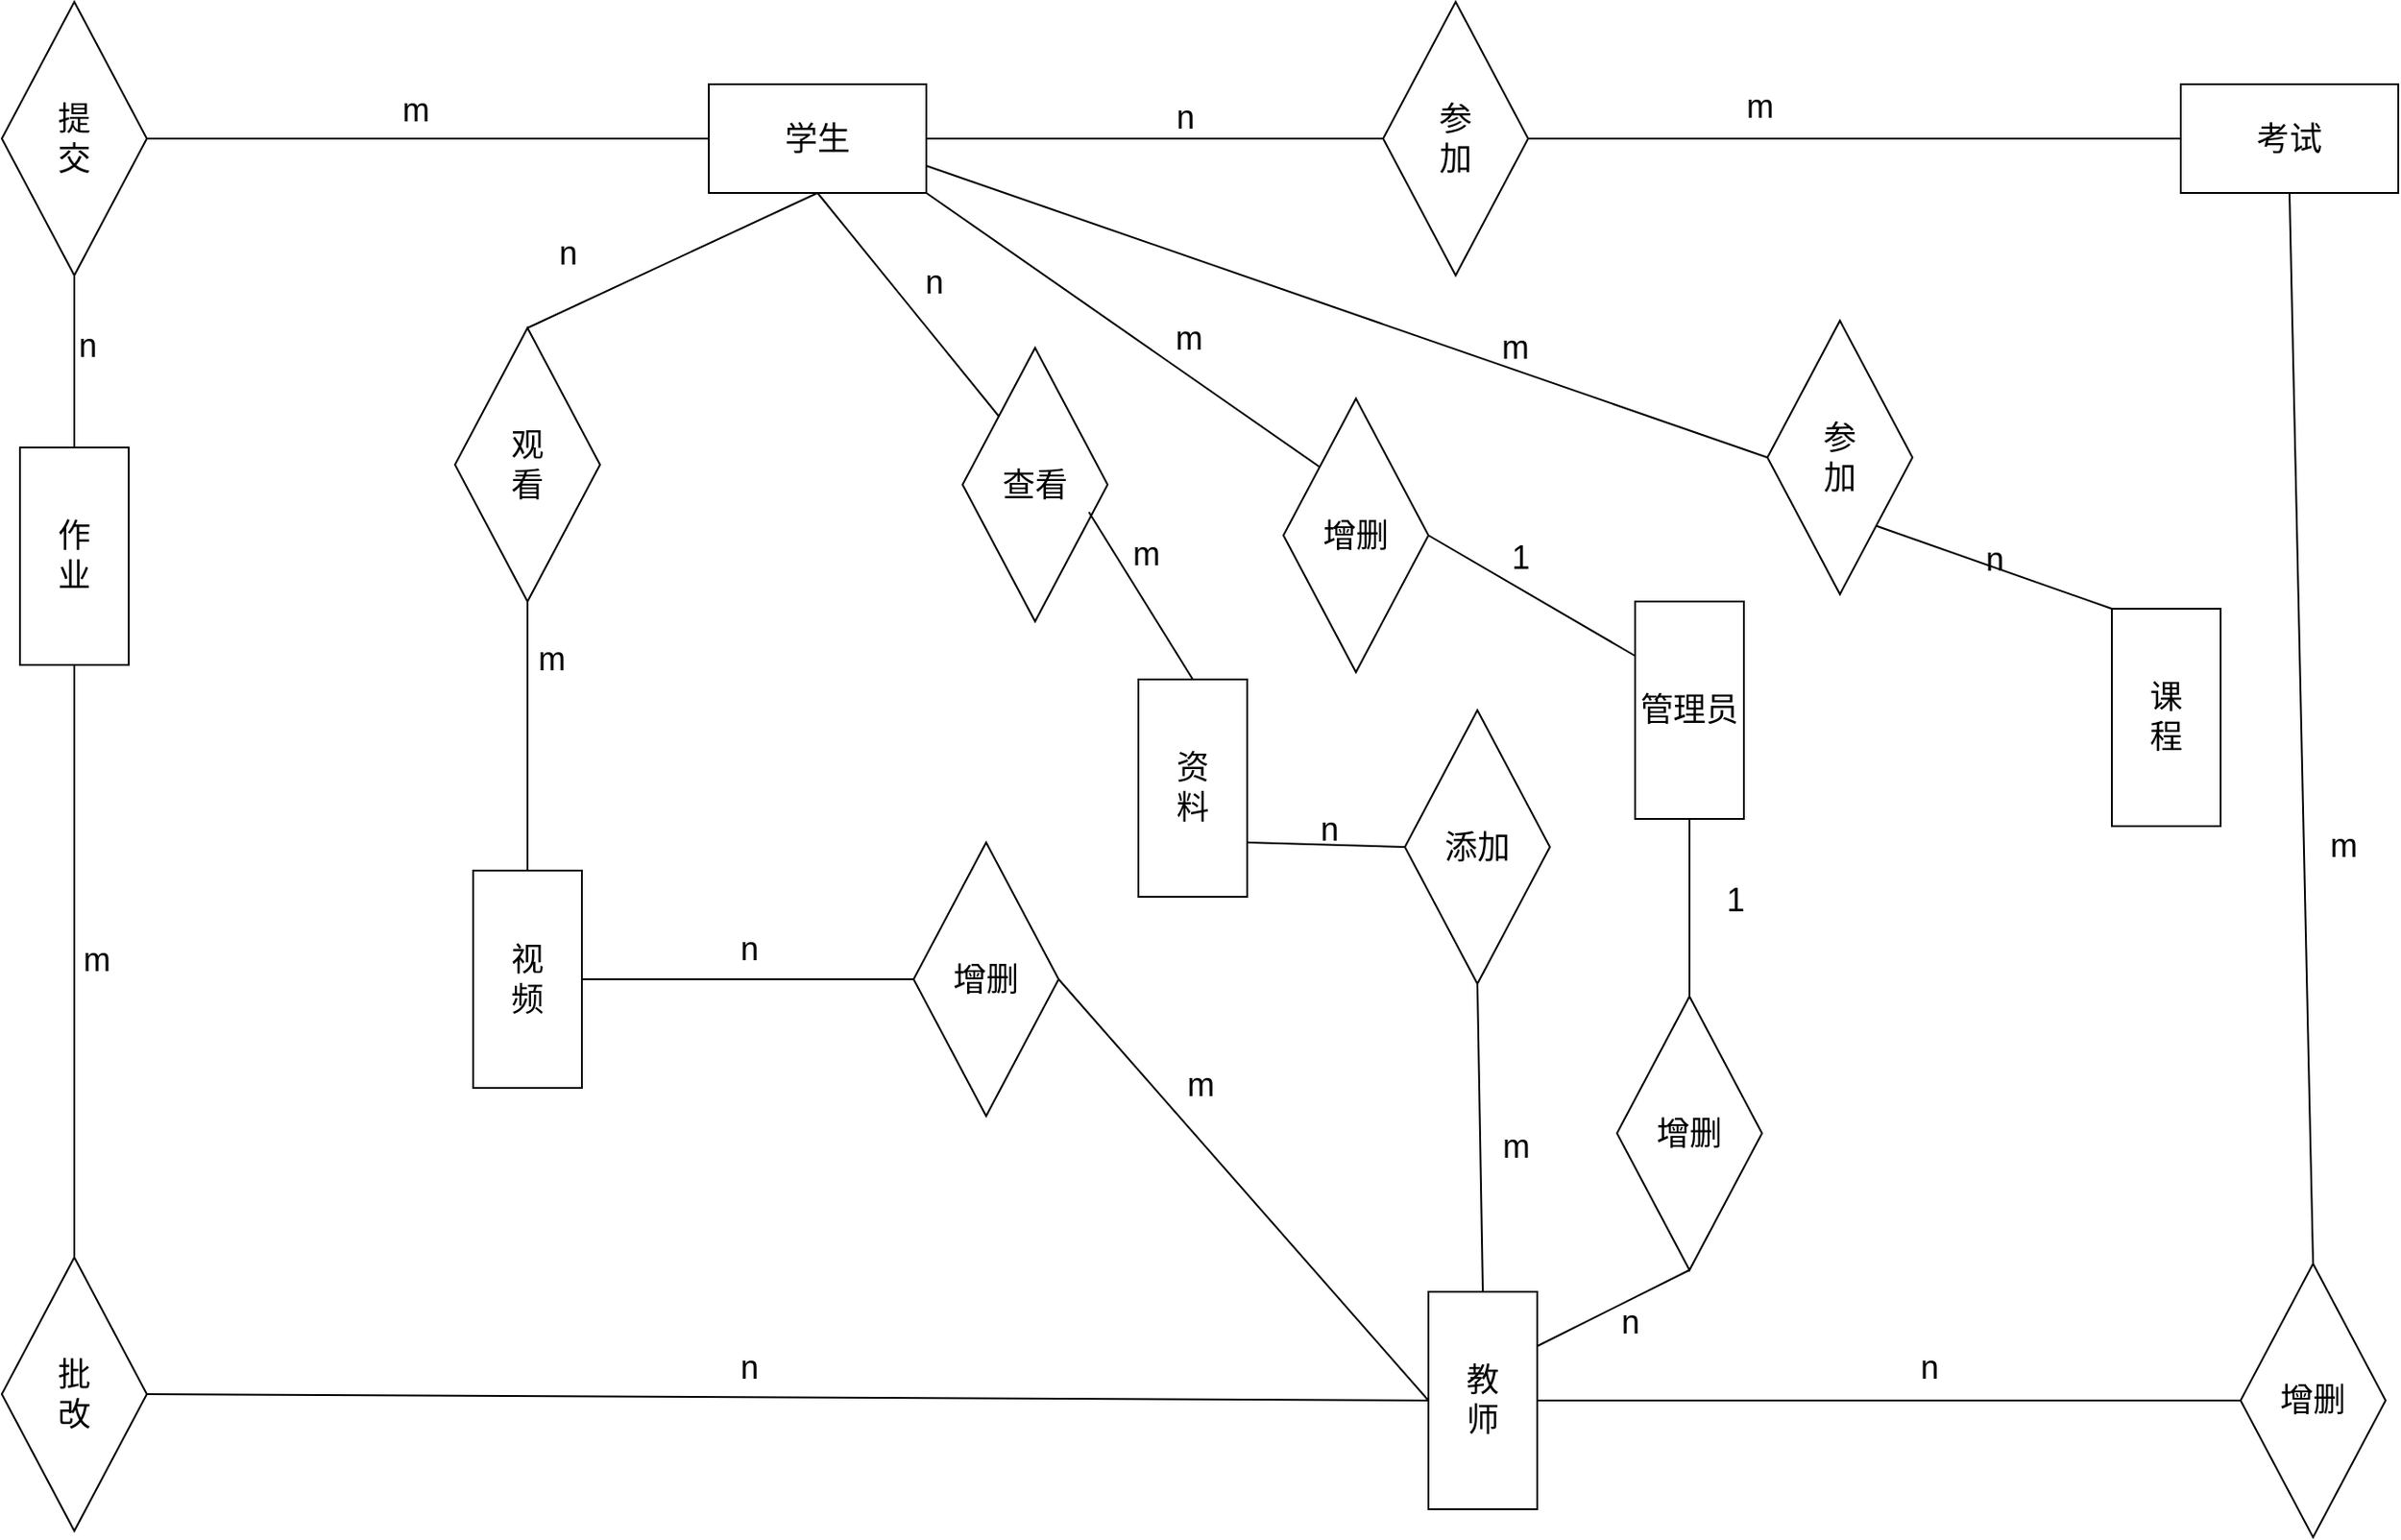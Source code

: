 <mxfile version="21.7.4" type="github">
  <diagram name="第 1 页" id="fztT0TS0Hl8Yx6Aiy8Um">
    <mxGraphModel dx="1467" dy="753" grid="0" gridSize="10" guides="1" tooltips="1" connect="1" arrows="1" fold="1" page="0" pageScale="1" pageWidth="827" pageHeight="1169" math="0" shadow="0">
      <root>
        <mxCell id="0" />
        <mxCell id="1" parent="0" />
        <mxCell id="9f5K68HsveSYitVbKRxB-1" value="&lt;font style=&quot;font-size: 18px;&quot;&gt;作&lt;br&gt;业&lt;/font&gt;" style="rounded=0;whiteSpace=wrap;html=1;direction=south;" parent="1" vertex="1">
          <mxGeometry x="130" y="579" width="60" height="120" as="geometry" />
        </mxCell>
        <mxCell id="9f5K68HsveSYitVbKRxB-2" value="&lt;font style=&quot;font-size: 18px;&quot;&gt;提&lt;br&gt;交&lt;/font&gt;" style="rhombus;whiteSpace=wrap;html=1;" parent="1" vertex="1">
          <mxGeometry x="120" y="333" width="80" height="151" as="geometry" />
        </mxCell>
        <mxCell id="9f5K68HsveSYitVbKRxB-3" value="&lt;span style=&quot;font-size: 18px;&quot;&gt;批&lt;br&gt;改&lt;/span&gt;" style="rhombus;whiteSpace=wrap;html=1;" parent="1" vertex="1">
          <mxGeometry x="120" y="1026" width="80" height="151" as="geometry" />
        </mxCell>
        <mxCell id="9f5K68HsveSYitVbKRxB-4" value="" style="endArrow=none;html=1;rounded=0;entryX=0.5;entryY=1;entryDx=0;entryDy=0;exitX=0;exitY=0.5;exitDx=0;exitDy=0;" parent="1" source="9f5K68HsveSYitVbKRxB-1" target="9f5K68HsveSYitVbKRxB-2" edge="1">
          <mxGeometry width="50" height="50" relative="1" as="geometry">
            <mxPoint x="437" y="645" as="sourcePoint" />
            <mxPoint x="487" y="595" as="targetPoint" />
          </mxGeometry>
        </mxCell>
        <mxCell id="q-tWd1kV-UsqvNjvDz3S-1" value="n" style="edgeLabel;html=1;align=center;verticalAlign=middle;resizable=0;points=[];fontSize=18;" vertex="1" connectable="0" parent="9f5K68HsveSYitVbKRxB-4">
          <mxGeometry x="0.157" y="-2" relative="1" as="geometry">
            <mxPoint x="5" y="-1" as="offset" />
          </mxGeometry>
        </mxCell>
        <mxCell id="9f5K68HsveSYitVbKRxB-5" value="" style="endArrow=none;html=1;rounded=0;exitX=0.5;exitY=0;exitDx=0;exitDy=0;entryX=1;entryY=0.5;entryDx=0;entryDy=0;" parent="1" source="9f5K68HsveSYitVbKRxB-3" target="9f5K68HsveSYitVbKRxB-1" edge="1">
          <mxGeometry width="50" height="50" relative="1" as="geometry">
            <mxPoint x="437" y="645" as="sourcePoint" />
            <mxPoint x="487" y="595" as="targetPoint" />
          </mxGeometry>
        </mxCell>
        <mxCell id="q-tWd1kV-UsqvNjvDz3S-3" value="&lt;font style=&quot;font-size: 18px;&quot;&gt;m&lt;/font&gt;" style="text;html=1;align=center;verticalAlign=middle;resizable=0;points=[];autosize=1;strokeColor=none;fillColor=none;" vertex="1" parent="1">
          <mxGeometry x="155" y="845" width="33" height="34" as="geometry" />
        </mxCell>
        <mxCell id="q-tWd1kV-UsqvNjvDz3S-4" value="&lt;font style=&quot;font-size: 18px;&quot;&gt;学生&lt;/font&gt;" style="rounded=0;whiteSpace=wrap;html=1;" vertex="1" parent="1">
          <mxGeometry x="510" y="378.5" width="120" height="60" as="geometry" />
        </mxCell>
        <mxCell id="q-tWd1kV-UsqvNjvDz3S-5" value="" style="endArrow=none;html=1;rounded=0;entryX=0;entryY=0.5;entryDx=0;entryDy=0;exitX=1;exitY=0.5;exitDx=0;exitDy=0;" edge="1" parent="1" source="9f5K68HsveSYitVbKRxB-2" target="q-tWd1kV-UsqvNjvDz3S-4">
          <mxGeometry width="50" height="50" relative="1" as="geometry">
            <mxPoint x="405" y="538" as="sourcePoint" />
            <mxPoint x="455" y="488" as="targetPoint" />
          </mxGeometry>
        </mxCell>
        <mxCell id="q-tWd1kV-UsqvNjvDz3S-6" value="&lt;font style=&quot;font-size: 18px;&quot;&gt;m&lt;/font&gt;" style="text;html=1;align=center;verticalAlign=middle;resizable=0;points=[];autosize=1;strokeColor=none;fillColor=none;" vertex="1" parent="1">
          <mxGeometry x="331" y="376" width="33" height="34" as="geometry" />
        </mxCell>
        <mxCell id="q-tWd1kV-UsqvNjvDz3S-7" value="&lt;span style=&quot;&quot;&gt;&lt;font style=&quot;font-size: 18px;&quot;&gt;考试&lt;/font&gt;&lt;/span&gt;" style="rounded=0;whiteSpace=wrap;html=1;" vertex="1" parent="1">
          <mxGeometry x="1322" y="378.5" width="120" height="60" as="geometry" />
        </mxCell>
        <mxCell id="q-tWd1kV-UsqvNjvDz3S-8" value="&lt;span style=&quot;color: rgba(0, 0, 0, 0); font-family: monospace; font-size: 0px; font-style: normal; font-variant-ligatures: normal; font-variant-caps: normal; font-weight: 400; letter-spacing: normal; orphans: 2; text-align: start; text-indent: 0px; text-transform: none; widows: 2; word-spacing: 0px; -webkit-text-stroke-width: 0px; background-color: rgb(255, 255, 255); text-decoration-thickness: initial; text-decoration-style: initial; text-decoration-color: initial; float: none; display: inline !important;&quot;&gt;%3CmxGraphModel%3E%3Croot%3E%3CmxCell%20id%3D%220%22%2F%3E%3CmxCell%20id%3D%221%22%20parent%3D%220%22%2F%3E%3CmxCell%20id%3D%222%22%20value%3D%22%26lt%3Bfont%20style%3D%26quot%3Bfont-size%3Bfont-size%2018 A%3px%26B%3quot%26B%3gt%6B%E8%90F%26%3lt%26Bbr%3gt%4B%E4%BA%A26%3lt%2B%26Ffont%3gt%22B%20%3style%22D%3rhombus%3BwhiteSpace%3Dwrap%3Bhtml%1D3%22B%20%3vertex%221D%22%20%3parent%221D%22%3%3E%20CmxGeometry%3x%22120D%22%20%3y%22333D%22%20%3width%2280D%22%20%3height%22151D%22%20%3as%22D%22geometry%2%3F%3E%2C%3FmxCell%3E%2C%3Froot%3E&lt;/span&gt;" style="text;whiteSpace=wrap;html=1;" vertex="1" parent="1">
          <mxGeometry x="818" y="382" width="28" height="36" as="geometry" />
        </mxCell>
        <mxCell id="q-tWd1kV-UsqvNjvDz3S-9" value="&lt;span style=&quot;font-size: 18px;&quot;&gt;参&lt;br&gt;加&lt;/span&gt;" style="rhombus;whiteSpace=wrap;html=1;" vertex="1" parent="1">
          <mxGeometry x="882" y="333" width="80" height="151" as="geometry" />
        </mxCell>
        <mxCell id="q-tWd1kV-UsqvNjvDz3S-10" value="" style="endArrow=none;html=1;rounded=0;entryX=0;entryY=0.5;entryDx=0;entryDy=0;exitX=1;exitY=0.5;exitDx=0;exitDy=0;" edge="1" parent="1" source="q-tWd1kV-UsqvNjvDz3S-4" target="q-tWd1kV-UsqvNjvDz3S-9">
          <mxGeometry width="50" height="50" relative="1" as="geometry">
            <mxPoint x="760" y="619" as="sourcePoint" />
            <mxPoint x="810" y="569" as="targetPoint" />
          </mxGeometry>
        </mxCell>
        <mxCell id="q-tWd1kV-UsqvNjvDz3S-11" value="" style="endArrow=none;html=1;rounded=0;entryX=0;entryY=0.5;entryDx=0;entryDy=0;exitX=1;exitY=0.5;exitDx=0;exitDy=0;" edge="1" parent="1" source="q-tWd1kV-UsqvNjvDz3S-9" target="q-tWd1kV-UsqvNjvDz3S-7">
          <mxGeometry width="50" height="50" relative="1" as="geometry">
            <mxPoint x="760" y="619" as="sourcePoint" />
            <mxPoint x="810" y="569" as="targetPoint" />
          </mxGeometry>
        </mxCell>
        <mxCell id="q-tWd1kV-UsqvNjvDz3S-12" value="&lt;font style=&quot;font-size: 18px;&quot;&gt;n&lt;/font&gt;" style="text;html=1;strokeColor=none;fillColor=none;align=center;verticalAlign=middle;whiteSpace=wrap;rounded=0;" vertex="1" parent="1">
          <mxGeometry x="743" y="382" width="60" height="30" as="geometry" />
        </mxCell>
        <mxCell id="q-tWd1kV-UsqvNjvDz3S-13" value="&lt;font style=&quot;font-size: 18px;&quot;&gt;m&lt;/font&gt;" style="text;html=1;strokeColor=none;fillColor=none;align=center;verticalAlign=middle;whiteSpace=wrap;rounded=0;" vertex="1" parent="1">
          <mxGeometry x="1060" y="376" width="60" height="30" as="geometry" />
        </mxCell>
        <mxCell id="q-tWd1kV-UsqvNjvDz3S-14" value="&lt;span style=&quot;font-size: 18px;&quot;&gt;视&lt;br&gt;频&lt;/span&gt;" style="rounded=0;whiteSpace=wrap;html=1;direction=south;" vertex="1" parent="1">
          <mxGeometry x="380" y="812.5" width="60" height="120" as="geometry" />
        </mxCell>
        <mxCell id="q-tWd1kV-UsqvNjvDz3S-16" value="&lt;span style=&quot;color: rgba(0, 0, 0, 0); font-family: monospace; font-size: 0px; font-style: normal; font-variant-ligatures: normal; font-variant-caps: normal; font-weight: 400; letter-spacing: normal; orphans: 2; text-align: start; text-indent: 0px; text-transform: none; widows: 2; word-spacing: 0px; -webkit-text-stroke-width: 0px; background-color: rgb(255, 255, 255); text-decoration-thickness: initial; text-decoration-style: initial; text-decoration-color: initial; float: none; display: inline !important;&quot;&gt;%3CmxGraphModel%3E%3Croot%3E%3CmxCell%20id%3D%220%22%2F%3E%3CmxCell%20id%3D%221%22%20parent%3D%220%22%2F%3E%3CmxCell%20id%3D%222%22%20value%3D%22%26lt%3Bfont%20style%3D%26quot%3Bfont-size%3Bfont-size%2018 A%3px%26B%3quot%26B%3gt%6B%E8%90F%26%3lt%26Bbr%3gt%4B%E4%BA%A26%3lt%2B%26Ffont%3gt%22B%20%3style%22D%3rhombus%3BwhiteSpace%3Dwrap%3Bhtml%1D3%22B%20%3vertex%221D%22%20%3parent%221D%22%3%3E%20CmxGeometry%3x%22120D%22%20%3y%22333D%22%20%3width%2280D%22%20%3height%22151D%22%20%3as%22D%22geometry%2%3F%3E%2C%3FmxCell%3E%2C%3Froot%3E&lt;/span&gt;" style="text;whiteSpace=wrap;html=1;" vertex="1" parent="1">
          <mxGeometry x="458" y="562" width="28" height="36" as="geometry" />
        </mxCell>
        <mxCell id="q-tWd1kV-UsqvNjvDz3S-17" value="&lt;span style=&quot;color: rgba(0, 0, 0, 0); font-family: monospace; font-size: 0px; font-style: normal; font-variant-ligatures: normal; font-variant-caps: normal; font-weight: 400; letter-spacing: normal; orphans: 2; text-align: start; text-indent: 0px; text-transform: none; widows: 2; word-spacing: 0px; -webkit-text-stroke-width: 0px; background-color: rgb(255, 255, 255); text-decoration-thickness: initial; text-decoration-style: initial; text-decoration-color: initial; float: none; display: inline !important;&quot;&gt;%3CmxGraphModel%3E%3Croot%3E%3CmxCell%20id%3D%220%22%2F%3E%3CmxCell%20id%3D%221%22%20parent%3D%220%22%2F%3E%3CmxCell%20id%3D%222%22%20value%3D%22%26lt%3Bfont%20style%3D%26quot%3Bfont-size%3Bfont-size%2018 A%3px%26B%3quot%26B%3gt%6B%E8%90F%26%3lt%26Bbr%3gt%4B%E4%BA%A26%3lt%2B%26Ffont%3gt%22B%20%3style%22D%3rhombus%3BwhiteSpace%3Dwrap%3Bhtml%1D3%22B%20%3vertex%221D%22%20%3parent%221D%22%3%3E%20CmxGeometry%3x%22120D%22%20%3y%22333D%22%20%3width%2280D%22%20%3height%22151D%22%20%3as%22D%22geometry%2%3F%3E%2C%3FmxCell%3E%2C%3Froot%3E&lt;/span&gt;" style="text;whiteSpace=wrap;html=1;" vertex="1" parent="1">
          <mxGeometry x="376.333" y="469" width="28" height="36" as="geometry" />
        </mxCell>
        <mxCell id="q-tWd1kV-UsqvNjvDz3S-18" value="&lt;span style=&quot;color: rgba(0, 0, 0, 0); font-family: monospace; font-size: 0px; font-style: normal; font-variant-ligatures: normal; font-variant-caps: normal; font-weight: 400; letter-spacing: normal; orphans: 2; text-align: start; text-indent: 0px; text-transform: none; widows: 2; word-spacing: 0px; -webkit-text-stroke-width: 0px; background-color: rgb(255, 255, 255); text-decoration-thickness: initial; text-decoration-style: initial; text-decoration-color: initial; float: none; display: inline !important;&quot;&gt;%3CmxGraphModel%3E%3Croot%3E%3CmxCell%20id%3D%220%22%2F%3E%3CmxCell%20id%3D%221%22%20%3parent%220D%22%2F%3E%3CmxCell%20id%3D%222%22%20value%3D%22%26lt%3Bspan%20style%3D%26quot%3Bfont-size%3Bfont-size%2018 A%3px%26B%3quot%26B%3gt%6B%E89%9%B26%3lt%26Bbr%3gt%6B%E94%9%B26%3lt%2B%26Fspan%3gt%22B%20%3style%22D%3rhombus%3BwhiteSpace%3Dwrap%3Bhtml%1D3%22B%20%3vertex%221D%22%20%3parent%221D%22%3%3E%20CmxGeometry%3x%22120D%22%20%3y%22794D%22%20%3width%2280D%22%20%3height%22151D%22%20%3as%22D%22几何%2%3F%3E%2C%3FmxCell%3E%2C%3Froot%3E&lt;/span&gt;" style="text;whiteSpace=wrap;html=1;" vertex="1" parent="1">
          <mxGeometry x="540.003" y="843.003" width="28" height="36" as="geometry" />
        </mxCell>
        <mxCell id="q-tWd1kV-UsqvNjvDz3S-19" value="&lt;span style=&quot;font-size: 18px;&quot;&gt;观&lt;br&gt;看&lt;/span&gt;" style="rhombus;whiteSpace=wrap;html=1;" vertex="1" parent="1">
          <mxGeometry x="370" y="513" width="80" height="151" as="geometry" />
        </mxCell>
        <mxCell id="q-tWd1kV-UsqvNjvDz3S-20" value="" style="endArrow=none;html=1;rounded=0;entryX=0.5;entryY=1;entryDx=0;entryDy=0;exitX=0.5;exitY=0;exitDx=0;exitDy=0;" edge="1" parent="1" source="q-tWd1kV-UsqvNjvDz3S-19" target="q-tWd1kV-UsqvNjvDz3S-4">
          <mxGeometry width="50" height="50" relative="1" as="geometry">
            <mxPoint x="400" y="734" as="sourcePoint" />
            <mxPoint x="450" y="684" as="targetPoint" />
          </mxGeometry>
        </mxCell>
        <mxCell id="q-tWd1kV-UsqvNjvDz3S-21" value="&lt;font style=&quot;font-size: 18px;&quot;&gt;n&lt;/font&gt;" style="text;html=1;align=center;verticalAlign=middle;resizable=0;points=[];autosize=1;strokeColor=none;fillColor=none;" vertex="1" parent="1">
          <mxGeometry x="418" y="455" width="28" height="34" as="geometry" />
        </mxCell>
        <mxCell id="q-tWd1kV-UsqvNjvDz3S-22" value="" style="endArrow=none;html=1;rounded=0;entryX=0.5;entryY=1;entryDx=0;entryDy=0;exitX=0;exitY=0.5;exitDx=0;exitDy=0;" edge="1" parent="1" source="q-tWd1kV-UsqvNjvDz3S-14" target="q-tWd1kV-UsqvNjvDz3S-19">
          <mxGeometry width="50" height="50" relative="1" as="geometry">
            <mxPoint x="400" y="730" as="sourcePoint" />
            <mxPoint x="450" y="680" as="targetPoint" />
          </mxGeometry>
        </mxCell>
        <mxCell id="q-tWd1kV-UsqvNjvDz3S-23" value="&lt;font style=&quot;font-size: 18px;&quot;&gt;m&lt;/font&gt;" style="text;html=1;align=center;verticalAlign=middle;resizable=0;points=[];autosize=1;strokeColor=none;fillColor=none;" vertex="1" parent="1">
          <mxGeometry x="406" y="679" width="33" height="34" as="geometry" />
        </mxCell>
        <mxCell id="q-tWd1kV-UsqvNjvDz3S-24" value="&lt;span style=&quot;font-size: 18px;&quot;&gt;资&lt;br&gt;料&lt;/span&gt;" style="rounded=0;whiteSpace=wrap;html=1;direction=south;" vertex="1" parent="1">
          <mxGeometry x="747" y="707" width="60" height="120" as="geometry" />
        </mxCell>
        <mxCell id="q-tWd1kV-UsqvNjvDz3S-25" value="&lt;span style=&quot;font-size: 18px;&quot;&gt;教&lt;br&gt;师&lt;/span&gt;" style="rounded=0;whiteSpace=wrap;html=1;direction=north;" vertex="1" parent="1">
          <mxGeometry x="907" y="1045" width="60" height="120" as="geometry" />
        </mxCell>
        <mxCell id="q-tWd1kV-UsqvNjvDz3S-26" value="&lt;span style=&quot;font-size: 18px;&quot;&gt;增删&lt;/span&gt;" style="rhombus;whiteSpace=wrap;html=1;" vertex="1" parent="1">
          <mxGeometry x="623" y="797" width="80" height="151" as="geometry" />
        </mxCell>
        <mxCell id="q-tWd1kV-UsqvNjvDz3S-27" value="" style="endArrow=none;html=1;rounded=0;entryX=0.5;entryY=0;entryDx=0;entryDy=0;exitX=1;exitY=0.5;exitDx=0;exitDy=0;" edge="1" parent="1" source="q-tWd1kV-UsqvNjvDz3S-26" target="q-tWd1kV-UsqvNjvDz3S-25">
          <mxGeometry width="50" height="50" relative="1" as="geometry">
            <mxPoint x="776" y="815" as="sourcePoint" />
            <mxPoint x="826" y="765" as="targetPoint" />
          </mxGeometry>
        </mxCell>
        <mxCell id="q-tWd1kV-UsqvNjvDz3S-28" value="" style="endArrow=none;html=1;rounded=0;entryX=0;entryY=0.5;entryDx=0;entryDy=0;exitX=0.5;exitY=0;exitDx=0;exitDy=0;" edge="1" parent="1" source="q-tWd1kV-UsqvNjvDz3S-14" target="q-tWd1kV-UsqvNjvDz3S-26">
          <mxGeometry width="50" height="50" relative="1" as="geometry">
            <mxPoint x="776" y="815" as="sourcePoint" />
            <mxPoint x="826" y="765" as="targetPoint" />
          </mxGeometry>
        </mxCell>
        <mxCell id="q-tWd1kV-UsqvNjvDz3S-29" value="&lt;font style=&quot;font-size: 18px;&quot;&gt;n&lt;/font&gt;" style="text;html=1;align=center;verticalAlign=middle;resizable=0;points=[];autosize=1;strokeColor=none;fillColor=none;" vertex="1" parent="1">
          <mxGeometry x="518" y="839" width="28" height="34" as="geometry" />
        </mxCell>
        <mxCell id="q-tWd1kV-UsqvNjvDz3S-30" value="&lt;font style=&quot;font-size: 18px;&quot;&gt;m&lt;/font&gt;" style="text;html=1;align=center;verticalAlign=middle;resizable=0;points=[];autosize=1;strokeColor=none;fillColor=none;" vertex="1" parent="1">
          <mxGeometry x="764" y="914" width="33" height="34" as="geometry" />
        </mxCell>
        <mxCell id="q-tWd1kV-UsqvNjvDz3S-31" value="&lt;span style=&quot;font-size: 18px;&quot;&gt;添加&lt;/span&gt;" style="rhombus;whiteSpace=wrap;html=1;" vertex="1" parent="1">
          <mxGeometry x="894" y="724" width="80" height="151" as="geometry" />
        </mxCell>
        <mxCell id="q-tWd1kV-UsqvNjvDz3S-32" value="" style="endArrow=none;html=1;rounded=0;entryX=0;entryY=0.5;entryDx=0;entryDy=0;exitX=0.75;exitY=0;exitDx=0;exitDy=0;" edge="1" parent="1" source="q-tWd1kV-UsqvNjvDz3S-24" target="q-tWd1kV-UsqvNjvDz3S-31">
          <mxGeometry width="50" height="50" relative="1" as="geometry">
            <mxPoint x="776" y="712" as="sourcePoint" />
            <mxPoint x="826" y="662" as="targetPoint" />
          </mxGeometry>
        </mxCell>
        <mxCell id="q-tWd1kV-UsqvNjvDz3S-33" value="" style="endArrow=none;html=1;rounded=0;entryX=1;entryY=0.5;entryDx=0;entryDy=0;exitX=0.5;exitY=1;exitDx=0;exitDy=0;" edge="1" parent="1" source="q-tWd1kV-UsqvNjvDz3S-31" target="q-tWd1kV-UsqvNjvDz3S-25">
          <mxGeometry width="50" height="50" relative="1" as="geometry">
            <mxPoint x="776" y="712" as="sourcePoint" />
            <mxPoint x="826" y="662" as="targetPoint" />
          </mxGeometry>
        </mxCell>
        <mxCell id="q-tWd1kV-UsqvNjvDz3S-34" value="&lt;span style=&quot;font-size: 18px;&quot;&gt;查看&lt;/span&gt;" style="rhombus;whiteSpace=wrap;html=1;" vertex="1" parent="1">
          <mxGeometry x="650" y="524" width="80" height="151" as="geometry" />
        </mxCell>
        <mxCell id="q-tWd1kV-UsqvNjvDz3S-36" value="" style="endArrow=none;html=1;rounded=0;entryX=0.5;entryY=0;entryDx=0;entryDy=0;exitX=1;exitY=0.5;exitDx=0;exitDy=0;" edge="1" parent="1" source="9f5K68HsveSYitVbKRxB-3" target="q-tWd1kV-UsqvNjvDz3S-25">
          <mxGeometry width="50" height="50" relative="1" as="geometry">
            <mxPoint x="776" y="950" as="sourcePoint" />
            <mxPoint x="826" y="900" as="targetPoint" />
          </mxGeometry>
        </mxCell>
        <mxCell id="q-tWd1kV-UsqvNjvDz3S-37" value="&lt;font style=&quot;font-size: 18px;&quot;&gt;n&lt;/font&gt;" style="text;html=1;align=center;verticalAlign=middle;resizable=0;points=[];autosize=1;strokeColor=none;fillColor=none;" vertex="1" parent="1">
          <mxGeometry x="518" y="1070" width="28" height="34" as="geometry" />
        </mxCell>
        <mxCell id="q-tWd1kV-UsqvNjvDz3S-38" value="" style="endArrow=none;html=1;rounded=0;entryX=0;entryY=0;entryDx=0;entryDy=0;exitX=0.5;exitY=1;exitDx=0;exitDy=0;" edge="1" parent="1" source="q-tWd1kV-UsqvNjvDz3S-4" target="q-tWd1kV-UsqvNjvDz3S-34">
          <mxGeometry width="50" height="50" relative="1" as="geometry">
            <mxPoint x="776" y="601" as="sourcePoint" />
            <mxPoint x="826" y="551" as="targetPoint" />
          </mxGeometry>
        </mxCell>
        <mxCell id="q-tWd1kV-UsqvNjvDz3S-39" value="" style="endArrow=none;html=1;rounded=0;entryX=0;entryY=0.5;entryDx=0;entryDy=0;exitX=0.871;exitY=0.6;exitDx=0;exitDy=0;exitPerimeter=0;" edge="1" parent="1" source="q-tWd1kV-UsqvNjvDz3S-34" target="q-tWd1kV-UsqvNjvDz3S-24">
          <mxGeometry width="50" height="50" relative="1" as="geometry">
            <mxPoint x="776" y="601" as="sourcePoint" />
            <mxPoint x="826" y="551" as="targetPoint" />
          </mxGeometry>
        </mxCell>
        <mxCell id="q-tWd1kV-UsqvNjvDz3S-41" value="&lt;font style=&quot;font-size: 18px;&quot;&gt;n&lt;/font&gt;" style="text;html=1;align=center;verticalAlign=middle;resizable=0;points=[];autosize=1;strokeColor=none;fillColor=none;" vertex="1" parent="1">
          <mxGeometry x="620" y="471" width="28" height="34" as="geometry" />
        </mxCell>
        <mxCell id="q-tWd1kV-UsqvNjvDz3S-42" value="&lt;font style=&quot;font-size: 18px;&quot;&gt;m&lt;/font&gt;" style="text;html=1;align=center;verticalAlign=middle;resizable=0;points=[];autosize=1;strokeColor=none;fillColor=none;" vertex="1" parent="1">
          <mxGeometry x="734" y="621" width="33" height="34" as="geometry" />
        </mxCell>
        <mxCell id="q-tWd1kV-UsqvNjvDz3S-43" value="&lt;font style=&quot;font-size: 18px;&quot;&gt;n&lt;/font&gt;" style="text;html=1;align=center;verticalAlign=middle;resizable=0;points=[];autosize=1;strokeColor=none;fillColor=none;" vertex="1" parent="1">
          <mxGeometry x="838" y="773" width="28" height="34" as="geometry" />
        </mxCell>
        <mxCell id="q-tWd1kV-UsqvNjvDz3S-44" value="&lt;font style=&quot;font-size: 18px;&quot;&gt;m&lt;/font&gt;" style="text;html=1;align=center;verticalAlign=middle;resizable=0;points=[];autosize=1;strokeColor=none;fillColor=none;" vertex="1" parent="1">
          <mxGeometry x="938" y="948" width="33" height="34" as="geometry" />
        </mxCell>
        <mxCell id="q-tWd1kV-UsqvNjvDz3S-45" value="&lt;span style=&quot;font-size: 18px;&quot;&gt;管理员&lt;/span&gt;" style="rounded=0;whiteSpace=wrap;html=1;direction=north;" vertex="1" parent="1">
          <mxGeometry x="1021" y="664" width="60" height="120" as="geometry" />
        </mxCell>
        <mxCell id="q-tWd1kV-UsqvNjvDz3S-46" value="&lt;span style=&quot;font-size: 18px;&quot;&gt;增删&lt;/span&gt;" style="rhombus;whiteSpace=wrap;html=1;" vertex="1" parent="1">
          <mxGeometry x="827" y="552" width="80" height="151" as="geometry" />
        </mxCell>
        <mxCell id="q-tWd1kV-UsqvNjvDz3S-47" value="" style="endArrow=none;html=1;rounded=0;entryX=1;entryY=1;entryDx=0;entryDy=0;exitX=0;exitY=0;exitDx=0;exitDy=0;" edge="1" parent="1" source="q-tWd1kV-UsqvNjvDz3S-46" target="q-tWd1kV-UsqvNjvDz3S-4">
          <mxGeometry width="50" height="50" relative="1" as="geometry">
            <mxPoint x="776" y="614" as="sourcePoint" />
            <mxPoint x="826" y="564" as="targetPoint" />
          </mxGeometry>
        </mxCell>
        <mxCell id="q-tWd1kV-UsqvNjvDz3S-48" value="" style="endArrow=none;html=1;rounded=0;entryX=0.75;entryY=0;entryDx=0;entryDy=0;exitX=1;exitY=0.5;exitDx=0;exitDy=0;" edge="1" parent="1" source="q-tWd1kV-UsqvNjvDz3S-46" target="q-tWd1kV-UsqvNjvDz3S-45">
          <mxGeometry width="50" height="50" relative="1" as="geometry">
            <mxPoint x="776" y="614" as="sourcePoint" />
            <mxPoint x="826" y="564" as="targetPoint" />
          </mxGeometry>
        </mxCell>
        <mxCell id="q-tWd1kV-UsqvNjvDz3S-49" value="&lt;font style=&quot;font-size: 18px;&quot;&gt;1&lt;/font&gt;" style="text;html=1;strokeColor=none;fillColor=none;align=center;verticalAlign=middle;whiteSpace=wrap;rounded=0;" vertex="1" parent="1">
          <mxGeometry x="928" y="625" width="60" height="30" as="geometry" />
        </mxCell>
        <mxCell id="q-tWd1kV-UsqvNjvDz3S-50" value="&lt;font style=&quot;font-size: 18px;&quot;&gt;m&lt;/font&gt;" style="text;html=1;strokeColor=none;fillColor=none;align=center;verticalAlign=middle;whiteSpace=wrap;rounded=0;" vertex="1" parent="1">
          <mxGeometry x="745" y="504" width="60" height="30" as="geometry" />
        </mxCell>
        <mxCell id="q-tWd1kV-UsqvNjvDz3S-51" value="&lt;span style=&quot;font-size: 18px;&quot;&gt;增删&lt;/span&gt;" style="rhombus;whiteSpace=wrap;html=1;" vertex="1" parent="1">
          <mxGeometry x="1011" y="882" width="80" height="151" as="geometry" />
        </mxCell>
        <mxCell id="q-tWd1kV-UsqvNjvDz3S-52" value="" style="endArrow=none;html=1;rounded=0;entryX=0;entryY=0.5;entryDx=0;entryDy=0;exitX=0.5;exitY=0;exitDx=0;exitDy=0;" edge="1" parent="1" source="q-tWd1kV-UsqvNjvDz3S-51" target="q-tWd1kV-UsqvNjvDz3S-45">
          <mxGeometry width="50" height="50" relative="1" as="geometry">
            <mxPoint x="768" y="858" as="sourcePoint" />
            <mxPoint x="818" y="808" as="targetPoint" />
          </mxGeometry>
        </mxCell>
        <mxCell id="q-tWd1kV-UsqvNjvDz3S-53" value="" style="endArrow=none;html=1;rounded=0;entryX=0.5;entryY=1;entryDx=0;entryDy=0;exitX=0.75;exitY=1;exitDx=0;exitDy=0;" edge="1" parent="1" source="q-tWd1kV-UsqvNjvDz3S-25" target="q-tWd1kV-UsqvNjvDz3S-51">
          <mxGeometry width="50" height="50" relative="1" as="geometry">
            <mxPoint x="768" y="858" as="sourcePoint" />
            <mxPoint x="818" y="808" as="targetPoint" />
          </mxGeometry>
        </mxCell>
        <mxCell id="q-tWd1kV-UsqvNjvDz3S-55" value="n" style="edgeLabel;html=1;align=center;verticalAlign=middle;resizable=0;points=[];fontSize=18;" vertex="1" connectable="0" parent="q-tWd1kV-UsqvNjvDz3S-53">
          <mxGeometry x="0.098" y="-11" relative="1" as="geometry">
            <mxPoint as="offset" />
          </mxGeometry>
        </mxCell>
        <mxCell id="q-tWd1kV-UsqvNjvDz3S-54" value="&lt;font style=&quot;font-size: 18px;&quot;&gt;1&lt;/font&gt;" style="text;html=1;align=center;verticalAlign=middle;resizable=0;points=[];autosize=1;strokeColor=none;fillColor=none;" vertex="1" parent="1">
          <mxGeometry x="1062" y="812" width="28" height="34" as="geometry" />
        </mxCell>
        <mxCell id="q-tWd1kV-UsqvNjvDz3S-56" value="&lt;span style=&quot;font-size: 18px;&quot;&gt;增删&lt;/span&gt;" style="rhombus;whiteSpace=wrap;html=1;" vertex="1" parent="1">
          <mxGeometry x="1355" y="1029.5" width="80" height="151" as="geometry" />
        </mxCell>
        <mxCell id="q-tWd1kV-UsqvNjvDz3S-57" value="" style="endArrow=none;html=1;rounded=0;entryX=0;entryY=0.5;entryDx=0;entryDy=0;exitX=0.5;exitY=1;exitDx=0;exitDy=0;" edge="1" parent="1" source="q-tWd1kV-UsqvNjvDz3S-25" target="q-tWd1kV-UsqvNjvDz3S-56">
          <mxGeometry width="50" height="50" relative="1" as="geometry">
            <mxPoint x="768" y="857" as="sourcePoint" />
            <mxPoint x="818" y="807" as="targetPoint" />
          </mxGeometry>
        </mxCell>
        <mxCell id="q-tWd1kV-UsqvNjvDz3S-58" value="" style="endArrow=none;html=1;rounded=0;entryX=0.5;entryY=1;entryDx=0;entryDy=0;exitX=0.5;exitY=0;exitDx=0;exitDy=0;" edge="1" parent="1" source="q-tWd1kV-UsqvNjvDz3S-56" target="q-tWd1kV-UsqvNjvDz3S-7">
          <mxGeometry width="50" height="50" relative="1" as="geometry">
            <mxPoint x="768" y="738" as="sourcePoint" />
            <mxPoint x="818" y="688" as="targetPoint" />
          </mxGeometry>
        </mxCell>
        <mxCell id="q-tWd1kV-UsqvNjvDz3S-59" value="&lt;font style=&quot;font-size: 18px;&quot;&gt;n&lt;/font&gt;" style="text;html=1;align=center;verticalAlign=middle;resizable=0;points=[];autosize=1;strokeColor=none;fillColor=none;" vertex="1" parent="1">
          <mxGeometry x="1169" y="1070" width="28" height="34" as="geometry" />
        </mxCell>
        <mxCell id="q-tWd1kV-UsqvNjvDz3S-60" value="&lt;font style=&quot;font-size: 18px;&quot;&gt;m&lt;/font&gt;" style="text;html=1;strokeColor=none;fillColor=none;align=center;verticalAlign=middle;whiteSpace=wrap;rounded=0;" vertex="1" parent="1">
          <mxGeometry x="1382" y="784" width="60" height="30" as="geometry" />
        </mxCell>
        <mxCell id="q-tWd1kV-UsqvNjvDz3S-62" value="&lt;span style=&quot;font-size: 18px;&quot;&gt;课&lt;br&gt;程&lt;/span&gt;" style="rounded=0;whiteSpace=wrap;html=1;direction=south;" vertex="1" parent="1">
          <mxGeometry x="1284" y="668" width="60" height="120" as="geometry" />
        </mxCell>
        <mxCell id="q-tWd1kV-UsqvNjvDz3S-63" value="&lt;span style=&quot;font-size: 18px;&quot;&gt;参&lt;br&gt;加&lt;/span&gt;" style="rhombus;whiteSpace=wrap;html=1;" vertex="1" parent="1">
          <mxGeometry x="1094" y="509" width="80" height="151" as="geometry" />
        </mxCell>
        <mxCell id="q-tWd1kV-UsqvNjvDz3S-65" value="" style="endArrow=none;html=1;rounded=0;entryX=0;entryY=0.5;entryDx=0;entryDy=0;exitX=1;exitY=0.75;exitDx=0;exitDy=0;" edge="1" parent="1" source="q-tWd1kV-UsqvNjvDz3S-4" target="q-tWd1kV-UsqvNjvDz3S-63">
          <mxGeometry width="50" height="50" relative="1" as="geometry">
            <mxPoint x="795" y="913" as="sourcePoint" />
            <mxPoint x="845" y="863" as="targetPoint" />
          </mxGeometry>
        </mxCell>
        <mxCell id="q-tWd1kV-UsqvNjvDz3S-66" value="" style="endArrow=none;html=1;rounded=0;entryX=0;entryY=1;entryDx=0;entryDy=0;exitX=1;exitY=1;exitDx=0;exitDy=0;" edge="1" parent="1" source="q-tWd1kV-UsqvNjvDz3S-63" target="q-tWd1kV-UsqvNjvDz3S-62">
          <mxGeometry width="50" height="50" relative="1" as="geometry">
            <mxPoint x="1158" y="603" as="sourcePoint" />
            <mxPoint x="845" y="744" as="targetPoint" />
          </mxGeometry>
        </mxCell>
        <mxCell id="q-tWd1kV-UsqvNjvDz3S-67" value="&lt;font style=&quot;font-size: 18px;&quot;&gt;m&lt;/font&gt;" style="text;html=1;strokeColor=none;fillColor=none;align=center;verticalAlign=middle;whiteSpace=wrap;rounded=0;" vertex="1" parent="1">
          <mxGeometry x="924.5" y="509" width="60" height="30" as="geometry" />
        </mxCell>
        <mxCell id="q-tWd1kV-UsqvNjvDz3S-68" value="&lt;font style=&quot;font-size: 18px;&quot;&gt;n&lt;/font&gt;" style="text;html=1;align=center;verticalAlign=middle;resizable=0;points=[];autosize=1;strokeColor=none;fillColor=none;" vertex="1" parent="1">
          <mxGeometry x="1205" y="624" width="28" height="34" as="geometry" />
        </mxCell>
      </root>
    </mxGraphModel>
  </diagram>
</mxfile>
